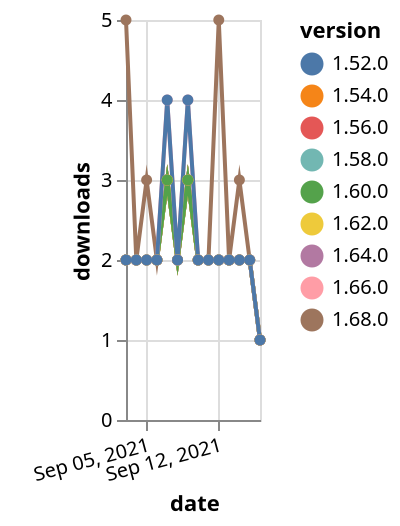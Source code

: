{"$schema": "https://vega.github.io/schema/vega-lite/v5.json", "description": "A simple bar chart with embedded data.", "data": {"values": [{"date": "2021-09-03", "total": 2295, "delta": 2, "version": "1.56.0"}, {"date": "2021-09-04", "total": 2297, "delta": 2, "version": "1.56.0"}, {"date": "2021-09-05", "total": 2299, "delta": 2, "version": "1.56.0"}, {"date": "2021-09-06", "total": 2301, "delta": 2, "version": "1.56.0"}, {"date": "2021-09-07", "total": 2304, "delta": 3, "version": "1.56.0"}, {"date": "2021-09-08", "total": 2306, "delta": 2, "version": "1.56.0"}, {"date": "2021-09-09", "total": 2309, "delta": 3, "version": "1.56.0"}, {"date": "2021-09-10", "total": 2311, "delta": 2, "version": "1.56.0"}, {"date": "2021-09-11", "total": 2313, "delta": 2, "version": "1.56.0"}, {"date": "2021-09-12", "total": 2315, "delta": 2, "version": "1.56.0"}, {"date": "2021-09-13", "total": 2317, "delta": 2, "version": "1.56.0"}, {"date": "2021-09-14", "total": 2319, "delta": 2, "version": "1.56.0"}, {"date": "2021-09-15", "total": 2321, "delta": 2, "version": "1.56.0"}, {"date": "2021-09-16", "total": 2322, "delta": 1, "version": "1.56.0"}, {"date": "2021-09-03", "total": 1031, "delta": 2, "version": "1.64.0"}, {"date": "2021-09-04", "total": 1033, "delta": 2, "version": "1.64.0"}, {"date": "2021-09-05", "total": 1035, "delta": 2, "version": "1.64.0"}, {"date": "2021-09-06", "total": 1037, "delta": 2, "version": "1.64.0"}, {"date": "2021-09-07", "total": 1040, "delta": 3, "version": "1.64.0"}, {"date": "2021-09-08", "total": 1042, "delta": 2, "version": "1.64.0"}, {"date": "2021-09-09", "total": 1045, "delta": 3, "version": "1.64.0"}, {"date": "2021-09-10", "total": 1047, "delta": 2, "version": "1.64.0"}, {"date": "2021-09-11", "total": 1049, "delta": 2, "version": "1.64.0"}, {"date": "2021-09-12", "total": 1051, "delta": 2, "version": "1.64.0"}, {"date": "2021-09-13", "total": 1053, "delta": 2, "version": "1.64.0"}, {"date": "2021-09-14", "total": 1055, "delta": 2, "version": "1.64.0"}, {"date": "2021-09-15", "total": 1057, "delta": 2, "version": "1.64.0"}, {"date": "2021-09-16", "total": 1058, "delta": 1, "version": "1.64.0"}, {"date": "2021-09-03", "total": 2649, "delta": 2, "version": "1.54.0"}, {"date": "2021-09-04", "total": 2651, "delta": 2, "version": "1.54.0"}, {"date": "2021-09-05", "total": 2653, "delta": 2, "version": "1.54.0"}, {"date": "2021-09-06", "total": 2655, "delta": 2, "version": "1.54.0"}, {"date": "2021-09-07", "total": 2658, "delta": 3, "version": "1.54.0"}, {"date": "2021-09-08", "total": 2660, "delta": 2, "version": "1.54.0"}, {"date": "2021-09-09", "total": 2663, "delta": 3, "version": "1.54.0"}, {"date": "2021-09-10", "total": 2665, "delta": 2, "version": "1.54.0"}, {"date": "2021-09-11", "total": 2667, "delta": 2, "version": "1.54.0"}, {"date": "2021-09-12", "total": 2669, "delta": 2, "version": "1.54.0"}, {"date": "2021-09-13", "total": 2671, "delta": 2, "version": "1.54.0"}, {"date": "2021-09-14", "total": 2673, "delta": 2, "version": "1.54.0"}, {"date": "2021-09-15", "total": 2675, "delta": 2, "version": "1.54.0"}, {"date": "2021-09-16", "total": 2676, "delta": 1, "version": "1.54.0"}, {"date": "2021-09-03", "total": 2080, "delta": 2, "version": "1.58.0"}, {"date": "2021-09-04", "total": 2082, "delta": 2, "version": "1.58.0"}, {"date": "2021-09-05", "total": 2084, "delta": 2, "version": "1.58.0"}, {"date": "2021-09-06", "total": 2086, "delta": 2, "version": "1.58.0"}, {"date": "2021-09-07", "total": 2089, "delta": 3, "version": "1.58.0"}, {"date": "2021-09-08", "total": 2091, "delta": 2, "version": "1.58.0"}, {"date": "2021-09-09", "total": 2094, "delta": 3, "version": "1.58.0"}, {"date": "2021-09-10", "total": 2096, "delta": 2, "version": "1.58.0"}, {"date": "2021-09-11", "total": 2098, "delta": 2, "version": "1.58.0"}, {"date": "2021-09-12", "total": 2100, "delta": 2, "version": "1.58.0"}, {"date": "2021-09-13", "total": 2102, "delta": 2, "version": "1.58.0"}, {"date": "2021-09-14", "total": 2104, "delta": 2, "version": "1.58.0"}, {"date": "2021-09-15", "total": 2106, "delta": 2, "version": "1.58.0"}, {"date": "2021-09-16", "total": 2107, "delta": 1, "version": "1.58.0"}, {"date": "2021-09-03", "total": 242, "delta": 5, "version": "1.68.0"}, {"date": "2021-09-04", "total": 244, "delta": 2, "version": "1.68.0"}, {"date": "2021-09-05", "total": 247, "delta": 3, "version": "1.68.0"}, {"date": "2021-09-06", "total": 249, "delta": 2, "version": "1.68.0"}, {"date": "2021-09-07", "total": 252, "delta": 3, "version": "1.68.0"}, {"date": "2021-09-08", "total": 254, "delta": 2, "version": "1.68.0"}, {"date": "2021-09-09", "total": 257, "delta": 3, "version": "1.68.0"}, {"date": "2021-09-10", "total": 259, "delta": 2, "version": "1.68.0"}, {"date": "2021-09-11", "total": 261, "delta": 2, "version": "1.68.0"}, {"date": "2021-09-12", "total": 266, "delta": 5, "version": "1.68.0"}, {"date": "2021-09-13", "total": 268, "delta": 2, "version": "1.68.0"}, {"date": "2021-09-14", "total": 271, "delta": 3, "version": "1.68.0"}, {"date": "2021-09-15", "total": 273, "delta": 2, "version": "1.68.0"}, {"date": "2021-09-16", "total": 274, "delta": 1, "version": "1.68.0"}, {"date": "2021-09-03", "total": 1484, "delta": 2, "version": "1.62.0"}, {"date": "2021-09-04", "total": 1486, "delta": 2, "version": "1.62.0"}, {"date": "2021-09-05", "total": 1488, "delta": 2, "version": "1.62.0"}, {"date": "2021-09-06", "total": 1490, "delta": 2, "version": "1.62.0"}, {"date": "2021-09-07", "total": 1493, "delta": 3, "version": "1.62.0"}, {"date": "2021-09-08", "total": 1495, "delta": 2, "version": "1.62.0"}, {"date": "2021-09-09", "total": 1498, "delta": 3, "version": "1.62.0"}, {"date": "2021-09-10", "total": 1500, "delta": 2, "version": "1.62.0"}, {"date": "2021-09-11", "total": 1502, "delta": 2, "version": "1.62.0"}, {"date": "2021-09-12", "total": 1504, "delta": 2, "version": "1.62.0"}, {"date": "2021-09-13", "total": 1506, "delta": 2, "version": "1.62.0"}, {"date": "2021-09-14", "total": 1508, "delta": 2, "version": "1.62.0"}, {"date": "2021-09-15", "total": 1510, "delta": 2, "version": "1.62.0"}, {"date": "2021-09-16", "total": 1511, "delta": 1, "version": "1.62.0"}, {"date": "2021-09-03", "total": 1651, "delta": 2, "version": "1.60.0"}, {"date": "2021-09-04", "total": 1653, "delta": 2, "version": "1.60.0"}, {"date": "2021-09-05", "total": 1655, "delta": 2, "version": "1.60.0"}, {"date": "2021-09-06", "total": 1657, "delta": 2, "version": "1.60.0"}, {"date": "2021-09-07", "total": 1660, "delta": 3, "version": "1.60.0"}, {"date": "2021-09-08", "total": 1662, "delta": 2, "version": "1.60.0"}, {"date": "2021-09-09", "total": 1665, "delta": 3, "version": "1.60.0"}, {"date": "2021-09-10", "total": 1667, "delta": 2, "version": "1.60.0"}, {"date": "2021-09-11", "total": 1669, "delta": 2, "version": "1.60.0"}, {"date": "2021-09-12", "total": 1671, "delta": 2, "version": "1.60.0"}, {"date": "2021-09-13", "total": 1673, "delta": 2, "version": "1.60.0"}, {"date": "2021-09-14", "total": 1675, "delta": 2, "version": "1.60.0"}, {"date": "2021-09-15", "total": 1677, "delta": 2, "version": "1.60.0"}, {"date": "2021-09-16", "total": 1678, "delta": 1, "version": "1.60.0"}, {"date": "2021-09-03", "total": 737, "delta": 2, "version": "1.66.0"}, {"date": "2021-09-04", "total": 739, "delta": 2, "version": "1.66.0"}, {"date": "2021-09-05", "total": 741, "delta": 2, "version": "1.66.0"}, {"date": "2021-09-06", "total": 743, "delta": 2, "version": "1.66.0"}, {"date": "2021-09-07", "total": 747, "delta": 4, "version": "1.66.0"}, {"date": "2021-09-08", "total": 749, "delta": 2, "version": "1.66.0"}, {"date": "2021-09-09", "total": 753, "delta": 4, "version": "1.66.0"}, {"date": "2021-09-10", "total": 755, "delta": 2, "version": "1.66.0"}, {"date": "2021-09-11", "total": 757, "delta": 2, "version": "1.66.0"}, {"date": "2021-09-12", "total": 759, "delta": 2, "version": "1.66.0"}, {"date": "2021-09-13", "total": 761, "delta": 2, "version": "1.66.0"}, {"date": "2021-09-14", "total": 763, "delta": 2, "version": "1.66.0"}, {"date": "2021-09-15", "total": 765, "delta": 2, "version": "1.66.0"}, {"date": "2021-09-16", "total": 766, "delta": 1, "version": "1.66.0"}, {"date": "2021-09-03", "total": 3123, "delta": 2, "version": "1.52.0"}, {"date": "2021-09-04", "total": 3125, "delta": 2, "version": "1.52.0"}, {"date": "2021-09-05", "total": 3127, "delta": 2, "version": "1.52.0"}, {"date": "2021-09-06", "total": 3129, "delta": 2, "version": "1.52.0"}, {"date": "2021-09-07", "total": 3133, "delta": 4, "version": "1.52.0"}, {"date": "2021-09-08", "total": 3135, "delta": 2, "version": "1.52.0"}, {"date": "2021-09-09", "total": 3139, "delta": 4, "version": "1.52.0"}, {"date": "2021-09-10", "total": 3141, "delta": 2, "version": "1.52.0"}, {"date": "2021-09-11", "total": 3143, "delta": 2, "version": "1.52.0"}, {"date": "2021-09-12", "total": 3145, "delta": 2, "version": "1.52.0"}, {"date": "2021-09-13", "total": 3147, "delta": 2, "version": "1.52.0"}, {"date": "2021-09-14", "total": 3149, "delta": 2, "version": "1.52.0"}, {"date": "2021-09-15", "total": 3151, "delta": 2, "version": "1.52.0"}, {"date": "2021-09-16", "total": 3152, "delta": 1, "version": "1.52.0"}]}, "width": "container", "mark": {"type": "line", "point": {"filled": true}}, "encoding": {"x": {"field": "date", "type": "temporal", "timeUnit": "yearmonthdate", "title": "date", "axis": {"labelAngle": -15}}, "y": {"field": "delta", "type": "quantitative", "title": "downloads"}, "color": {"field": "version", "type": "nominal"}, "tooltip": {"field": "delta"}}}